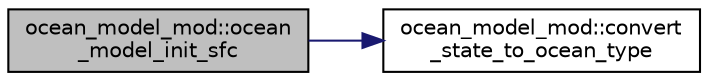 digraph "ocean_model_mod::ocean_model_init_sfc"
{
 // INTERACTIVE_SVG=YES
  edge [fontname="Helvetica",fontsize="10",labelfontname="Helvetica",labelfontsize="10"];
  node [fontname="Helvetica",fontsize="10",shape=record];
  rankdir="LR";
  Node58 [label="ocean_model_mod::ocean\l_model_init_sfc",height=0.2,width=0.4,color="black", fillcolor="grey75", style="filled", fontcolor="black"];
  Node58 -> Node59 [color="midnightblue",fontsize="10",style="solid",fontname="Helvetica"];
  Node59 [label="ocean_model_mod::convert\l_state_to_ocean_type",height=0.2,width=0.4,color="black", fillcolor="white", style="filled",URL="$namespaceocean__model__mod.html#a6a8bf59f8921de9dbff794f676b54aba"];
}
